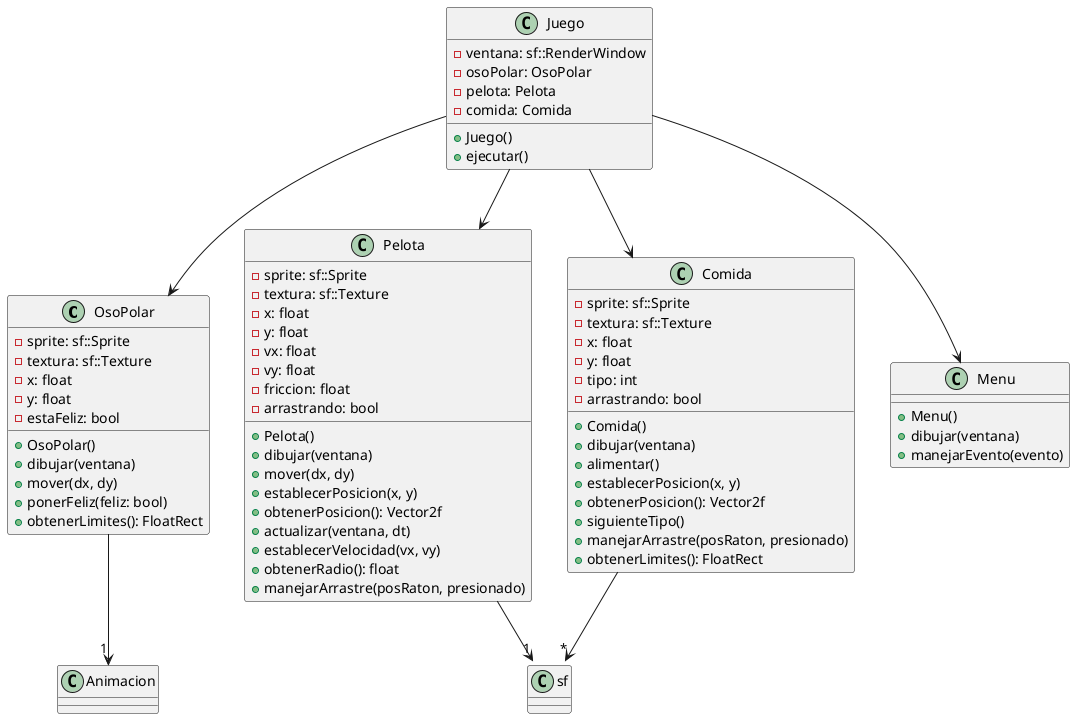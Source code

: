 @startuml

class OsoPolar {
    - sprite: sf::Sprite
    - textura: sf::Texture
    - x: float
    - y: float
    - estaFeliz: bool
    + OsoPolar()
    + dibujar(ventana)
    + mover(dx, dy)
    + ponerFeliz(feliz: bool)
    + obtenerLimites(): FloatRect
}

class Pelota {
    - sprite: sf::Sprite
    - textura: sf::Texture
    - x: float
    - y: float
    - vx: float
    - vy: float
    - friccion: float
    - arrastrando: bool
    + Pelota()
    + dibujar(ventana)
    + mover(dx, dy)
    + establecerPosicion(x, y)
    + obtenerPosicion(): Vector2f
    + actualizar(ventana, dt)
    + establecerVelocidad(vx, vy)
    + obtenerRadio(): float
    + manejarArrastre(posRaton, presionado)
}

class Comida {
    - sprite: sf::Sprite
    - textura: sf::Texture
    - x: float
    - y: float
    - tipo: int
    - arrastrando: bool
    + Comida()
    + dibujar(ventana)
    + alimentar()
    + establecerPosicion(x, y)
    + obtenerPosicion(): Vector2f
    + siguienteTipo()
    + manejarArrastre(posRaton, presionado)
    + obtenerLimites(): FloatRect
}

class Juego {
    - ventana: sf::RenderWindow
    - osoPolar: OsoPolar
    - pelota: Pelota
    - comida: Comida
    + Juego()
    + ejecutar()
}

class Menu {
    + Menu()
    + dibujar(ventana)
    + manejarEvento(evento)
}

Juego --> OsoPolar
Juego --> Pelota
Juego --> Comida
Juego --> Menu
OsoPolar --> "1" Animacion
Comida --> "*" sf::Texture
Pelota --> "1" sf::Texture

@enduml
